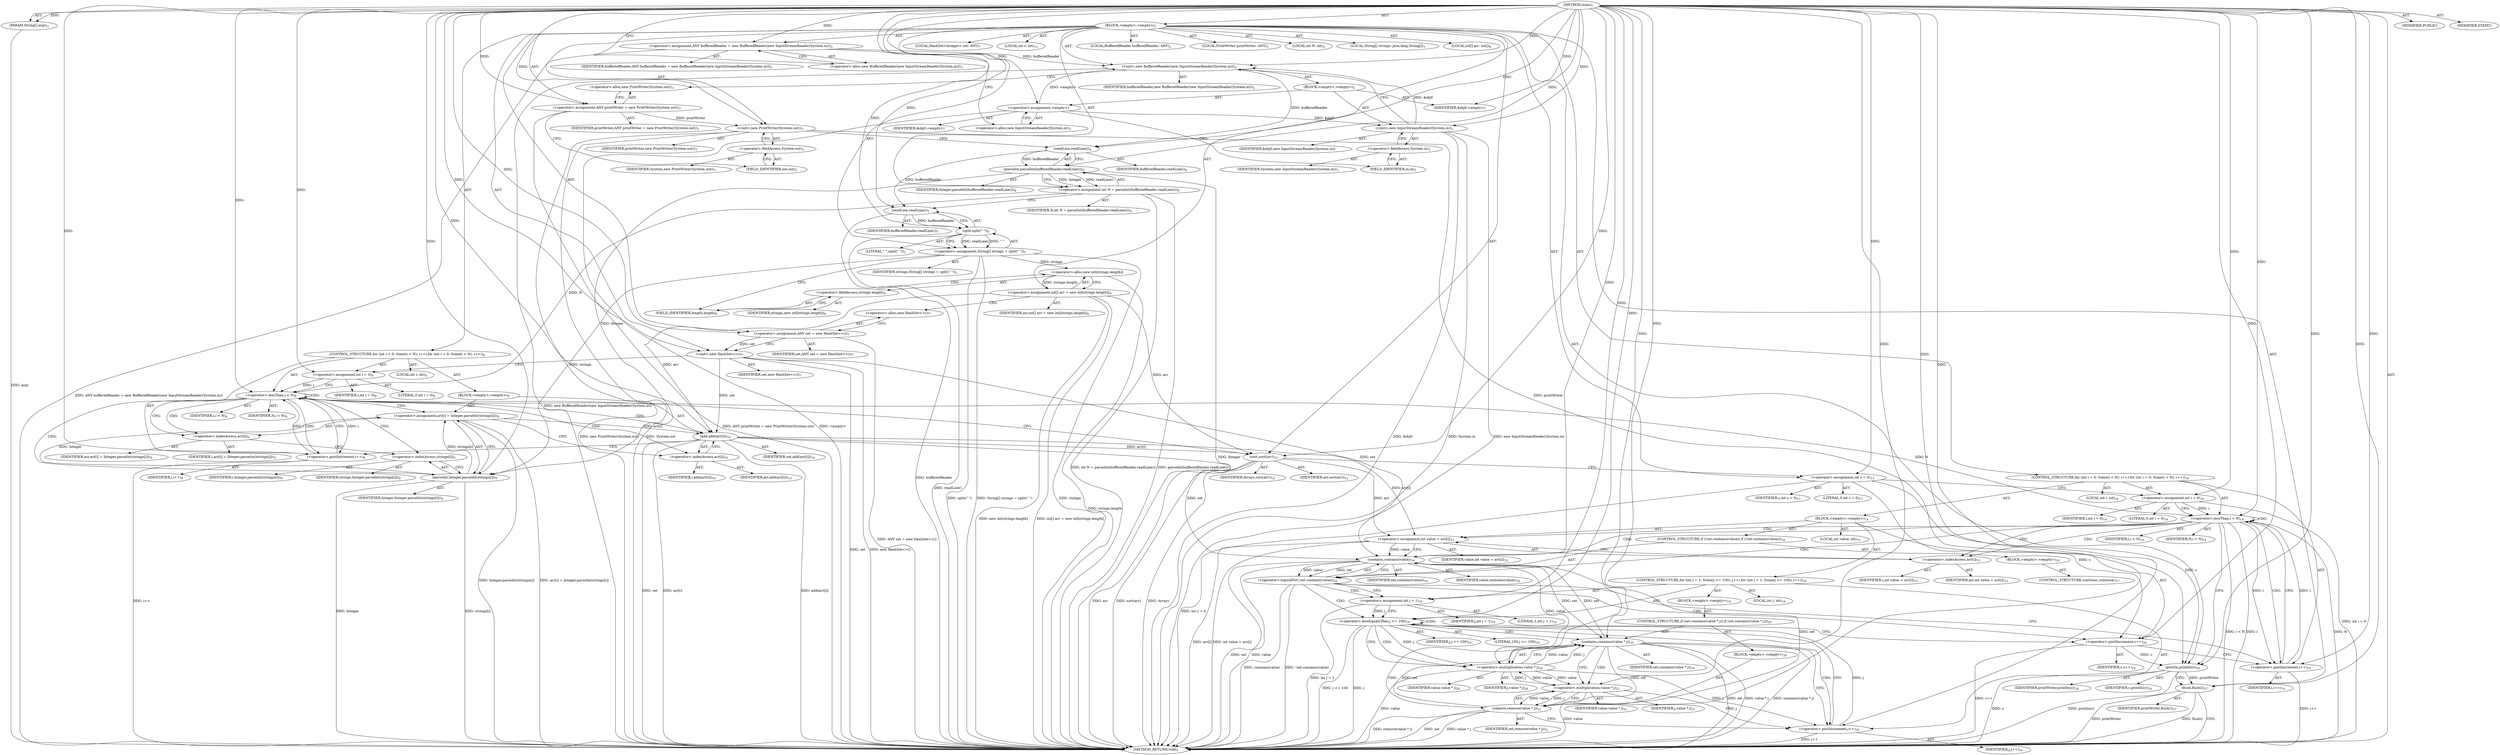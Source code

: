 digraph "main" {  
"23" [label = <(METHOD,main)<SUB>1</SUB>> ]
"24" [label = <(PARAM,String[] args)<SUB>1</SUB>> ]
"25" [label = <(BLOCK,&lt;empty&gt;,&lt;empty&gt;)<SUB>1</SUB>> ]
"4" [label = <(LOCAL,BufferedReader bufferedReader: ANY)<SUB>2</SUB>> ]
"26" [label = <(&lt;operator&gt;.assignment,ANY bufferedReader = new BufferedReader(new InputStreamReader(System.in)))<SUB>2</SUB>> ]
"27" [label = <(IDENTIFIER,bufferedReader,ANY bufferedReader = new BufferedReader(new InputStreamReader(System.in)))<SUB>2</SUB>> ]
"28" [label = <(&lt;operator&gt;.alloc,new BufferedReader(new InputStreamReader(System.in)))<SUB>2</SUB>> ]
"29" [label = <(&lt;init&gt;,new BufferedReader(new InputStreamReader(System.in)))<SUB>2</SUB>> ]
"3" [label = <(IDENTIFIER,bufferedReader,new BufferedReader(new InputStreamReader(System.in)))<SUB>2</SUB>> ]
"30" [label = <(BLOCK,&lt;empty&gt;,&lt;empty&gt;)<SUB>2</SUB>> ]
"31" [label = <(&lt;operator&gt;.assignment,&lt;empty&gt;)> ]
"32" [label = <(IDENTIFIER,$obj0,&lt;empty&gt;)> ]
"33" [label = <(&lt;operator&gt;.alloc,new InputStreamReader(System.in))<SUB>2</SUB>> ]
"34" [label = <(&lt;init&gt;,new InputStreamReader(System.in))<SUB>2</SUB>> ]
"35" [label = <(IDENTIFIER,$obj0,new InputStreamReader(System.in))> ]
"36" [label = <(&lt;operator&gt;.fieldAccess,System.in)<SUB>2</SUB>> ]
"37" [label = <(IDENTIFIER,System,new InputStreamReader(System.in))<SUB>2</SUB>> ]
"38" [label = <(FIELD_IDENTIFIER,in,in)<SUB>2</SUB>> ]
"39" [label = <(IDENTIFIER,$obj0,&lt;empty&gt;)> ]
"6" [label = <(LOCAL,PrintWriter printWriter: ANY)<SUB>3</SUB>> ]
"40" [label = <(&lt;operator&gt;.assignment,ANY printWriter = new PrintWriter(System.out))<SUB>3</SUB>> ]
"41" [label = <(IDENTIFIER,printWriter,ANY printWriter = new PrintWriter(System.out))<SUB>3</SUB>> ]
"42" [label = <(&lt;operator&gt;.alloc,new PrintWriter(System.out))<SUB>3</SUB>> ]
"43" [label = <(&lt;init&gt;,new PrintWriter(System.out))<SUB>3</SUB>> ]
"5" [label = <(IDENTIFIER,printWriter,new PrintWriter(System.out))<SUB>3</SUB>> ]
"44" [label = <(&lt;operator&gt;.fieldAccess,System.out)<SUB>3</SUB>> ]
"45" [label = <(IDENTIFIER,System,new PrintWriter(System.out))<SUB>3</SUB>> ]
"46" [label = <(FIELD_IDENTIFIER,out,out)<SUB>3</SUB>> ]
"47" [label = <(LOCAL,int N: int)<SUB>4</SUB>> ]
"48" [label = <(&lt;operator&gt;.assignment,int N = parseInt(bufferedReader.readLine()))<SUB>4</SUB>> ]
"49" [label = <(IDENTIFIER,N,int N = parseInt(bufferedReader.readLine()))<SUB>4</SUB>> ]
"50" [label = <(parseInt,parseInt(bufferedReader.readLine()))<SUB>4</SUB>> ]
"51" [label = <(IDENTIFIER,Integer,parseInt(bufferedReader.readLine()))<SUB>4</SUB>> ]
"52" [label = <(readLine,readLine())<SUB>4</SUB>> ]
"53" [label = <(IDENTIFIER,bufferedReader,readLine())<SUB>4</SUB>> ]
"54" [label = <(LOCAL,String[] strings: java.lang.String[])<SUB>5</SUB>> ]
"55" [label = <(&lt;operator&gt;.assignment,String[] strings = split(&quot; &quot;))<SUB>5</SUB>> ]
"56" [label = <(IDENTIFIER,strings,String[] strings = split(&quot; &quot;))<SUB>5</SUB>> ]
"57" [label = <(split,split(&quot; &quot;))<SUB>5</SUB>> ]
"58" [label = <(readLine,readLine())<SUB>5</SUB>> ]
"59" [label = <(IDENTIFIER,bufferedReader,readLine())<SUB>5</SUB>> ]
"60" [label = <(LITERAL,&quot; &quot;,split(&quot; &quot;))<SUB>5</SUB>> ]
"61" [label = <(LOCAL,int[] arr: int[])<SUB>6</SUB>> ]
"62" [label = <(&lt;operator&gt;.assignment,int[] arr = new int[strings.length])<SUB>6</SUB>> ]
"63" [label = <(IDENTIFIER,arr,int[] arr = new int[strings.length])<SUB>6</SUB>> ]
"64" [label = <(&lt;operator&gt;.alloc,new int[strings.length])> ]
"65" [label = <(&lt;operator&gt;.fieldAccess,strings.length)<SUB>6</SUB>> ]
"66" [label = <(IDENTIFIER,strings,new int[strings.length])<SUB>6</SUB>> ]
"67" [label = <(FIELD_IDENTIFIER,length,length)<SUB>6</SUB>> ]
"8" [label = <(LOCAL,HashSet&lt;Integer&gt; set: ANY)<SUB>7</SUB>> ]
"68" [label = <(&lt;operator&gt;.assignment,ANY set = new HashSet&lt;&gt;())<SUB>7</SUB>> ]
"69" [label = <(IDENTIFIER,set,ANY set = new HashSet&lt;&gt;())<SUB>7</SUB>> ]
"70" [label = <(&lt;operator&gt;.alloc,new HashSet&lt;&gt;())<SUB>7</SUB>> ]
"71" [label = <(&lt;init&gt;,new HashSet&lt;&gt;())<SUB>7</SUB>> ]
"7" [label = <(IDENTIFIER,set,new HashSet&lt;&gt;())<SUB>7</SUB>> ]
"72" [label = <(CONTROL_STRUCTURE,for (int i = 0; Some(i &lt; N); i++),for (int i = 0; Some(i &lt; N); i++))<SUB>8</SUB>> ]
"73" [label = <(LOCAL,int i: int)<SUB>8</SUB>> ]
"74" [label = <(&lt;operator&gt;.assignment,int i = 0)<SUB>8</SUB>> ]
"75" [label = <(IDENTIFIER,i,int i = 0)<SUB>8</SUB>> ]
"76" [label = <(LITERAL,0,int i = 0)<SUB>8</SUB>> ]
"77" [label = <(&lt;operator&gt;.lessThan,i &lt; N)<SUB>8</SUB>> ]
"78" [label = <(IDENTIFIER,i,i &lt; N)<SUB>8</SUB>> ]
"79" [label = <(IDENTIFIER,N,i &lt; N)<SUB>8</SUB>> ]
"80" [label = <(&lt;operator&gt;.postIncrement,i++)<SUB>8</SUB>> ]
"81" [label = <(IDENTIFIER,i,i++)<SUB>8</SUB>> ]
"82" [label = <(BLOCK,&lt;empty&gt;,&lt;empty&gt;)<SUB>8</SUB>> ]
"83" [label = <(&lt;operator&gt;.assignment,arr[i] = Integer.parseInt(strings[i]))<SUB>9</SUB>> ]
"84" [label = <(&lt;operator&gt;.indexAccess,arr[i])<SUB>9</SUB>> ]
"85" [label = <(IDENTIFIER,arr,arr[i] = Integer.parseInt(strings[i]))<SUB>9</SUB>> ]
"86" [label = <(IDENTIFIER,i,arr[i] = Integer.parseInt(strings[i]))<SUB>9</SUB>> ]
"87" [label = <(parseInt,Integer.parseInt(strings[i]))<SUB>9</SUB>> ]
"88" [label = <(IDENTIFIER,Integer,Integer.parseInt(strings[i]))<SUB>9</SUB>> ]
"89" [label = <(&lt;operator&gt;.indexAccess,strings[i])<SUB>9</SUB>> ]
"90" [label = <(IDENTIFIER,strings,Integer.parseInt(strings[i]))<SUB>9</SUB>> ]
"91" [label = <(IDENTIFIER,i,Integer.parseInt(strings[i]))<SUB>9</SUB>> ]
"92" [label = <(add,add(arr[i]))<SUB>10</SUB>> ]
"93" [label = <(IDENTIFIER,set,add(arr[i]))<SUB>10</SUB>> ]
"94" [label = <(&lt;operator&gt;.indexAccess,arr[i])<SUB>10</SUB>> ]
"95" [label = <(IDENTIFIER,arr,add(arr[i]))<SUB>10</SUB>> ]
"96" [label = <(IDENTIFIER,i,add(arr[i]))<SUB>10</SUB>> ]
"97" [label = <(sort,sort(arr))<SUB>12</SUB>> ]
"98" [label = <(IDENTIFIER,Arrays,sort(arr))<SUB>12</SUB>> ]
"99" [label = <(IDENTIFIER,arr,sort(arr))<SUB>12</SUB>> ]
"100" [label = <(LOCAL,int c: int)<SUB>13</SUB>> ]
"101" [label = <(&lt;operator&gt;.assignment,int c = 0)<SUB>13</SUB>> ]
"102" [label = <(IDENTIFIER,c,int c = 0)<SUB>13</SUB>> ]
"103" [label = <(LITERAL,0,int c = 0)<SUB>13</SUB>> ]
"104" [label = <(CONTROL_STRUCTURE,for (int i = 0; Some(i &lt; N); i++),for (int i = 0; Some(i &lt; N); i++))<SUB>14</SUB>> ]
"105" [label = <(LOCAL,int i: int)<SUB>14</SUB>> ]
"106" [label = <(&lt;operator&gt;.assignment,int i = 0)<SUB>14</SUB>> ]
"107" [label = <(IDENTIFIER,i,int i = 0)<SUB>14</SUB>> ]
"108" [label = <(LITERAL,0,int i = 0)<SUB>14</SUB>> ]
"109" [label = <(&lt;operator&gt;.lessThan,i &lt; N)<SUB>14</SUB>> ]
"110" [label = <(IDENTIFIER,i,i &lt; N)<SUB>14</SUB>> ]
"111" [label = <(IDENTIFIER,N,i &lt; N)<SUB>14</SUB>> ]
"112" [label = <(&lt;operator&gt;.postIncrement,i++)<SUB>14</SUB>> ]
"113" [label = <(IDENTIFIER,i,i++)<SUB>14</SUB>> ]
"114" [label = <(BLOCK,&lt;empty&gt;,&lt;empty&gt;)<SUB>14</SUB>> ]
"115" [label = <(LOCAL,int value: int)<SUB>15</SUB>> ]
"116" [label = <(&lt;operator&gt;.assignment,int value = arr[i])<SUB>15</SUB>> ]
"117" [label = <(IDENTIFIER,value,int value = arr[i])<SUB>15</SUB>> ]
"118" [label = <(&lt;operator&gt;.indexAccess,arr[i])<SUB>15</SUB>> ]
"119" [label = <(IDENTIFIER,arr,int value = arr[i])<SUB>15</SUB>> ]
"120" [label = <(IDENTIFIER,i,int value = arr[i])<SUB>15</SUB>> ]
"121" [label = <(CONTROL_STRUCTURE,if (!set.contains(value)),if (!set.contains(value)))<SUB>16</SUB>> ]
"122" [label = <(&lt;operator&gt;.logicalNot,!set.contains(value))<SUB>16</SUB>> ]
"123" [label = <(contains,contains(value))<SUB>16</SUB>> ]
"124" [label = <(IDENTIFIER,set,contains(value))<SUB>16</SUB>> ]
"125" [label = <(IDENTIFIER,value,contains(value))<SUB>16</SUB>> ]
"126" [label = <(BLOCK,&lt;empty&gt;,&lt;empty&gt;)<SUB>16</SUB>> ]
"127" [label = <(CONTROL_STRUCTURE,continue;,continue;)<SUB>17</SUB>> ]
"128" [label = <(CONTROL_STRUCTURE,for (int j = 1; Some(j &lt;= 100); j++),for (int j = 1; Some(j &lt;= 100); j++))<SUB>19</SUB>> ]
"129" [label = <(LOCAL,int j: int)<SUB>19</SUB>> ]
"130" [label = <(&lt;operator&gt;.assignment,int j = 1)<SUB>19</SUB>> ]
"131" [label = <(IDENTIFIER,j,int j = 1)<SUB>19</SUB>> ]
"132" [label = <(LITERAL,1,int j = 1)<SUB>19</SUB>> ]
"133" [label = <(&lt;operator&gt;.lessEqualsThan,j &lt;= 100)<SUB>19</SUB>> ]
"134" [label = <(IDENTIFIER,j,j &lt;= 100)<SUB>19</SUB>> ]
"135" [label = <(LITERAL,100,j &lt;= 100)<SUB>19</SUB>> ]
"136" [label = <(&lt;operator&gt;.postIncrement,j++)<SUB>19</SUB>> ]
"137" [label = <(IDENTIFIER,j,j++)<SUB>19</SUB>> ]
"138" [label = <(BLOCK,&lt;empty&gt;,&lt;empty&gt;)<SUB>19</SUB>> ]
"139" [label = <(CONTROL_STRUCTURE,if (set.contains(value * j)),if (set.contains(value * j)))<SUB>20</SUB>> ]
"140" [label = <(contains,contains(value * j))<SUB>20</SUB>> ]
"141" [label = <(IDENTIFIER,set,contains(value * j))<SUB>20</SUB>> ]
"142" [label = <(&lt;operator&gt;.multiplication,value * j)<SUB>20</SUB>> ]
"143" [label = <(IDENTIFIER,value,value * j)<SUB>20</SUB>> ]
"144" [label = <(IDENTIFIER,j,value * j)<SUB>20</SUB>> ]
"145" [label = <(BLOCK,&lt;empty&gt;,&lt;empty&gt;)<SUB>20</SUB>> ]
"146" [label = <(remove,remove(value * j))<SUB>21</SUB>> ]
"147" [label = <(IDENTIFIER,set,remove(value * j))<SUB>21</SUB>> ]
"148" [label = <(&lt;operator&gt;.multiplication,value * j)<SUB>21</SUB>> ]
"149" [label = <(IDENTIFIER,value,value * j)<SUB>21</SUB>> ]
"150" [label = <(IDENTIFIER,j,value * j)<SUB>21</SUB>> ]
"151" [label = <(&lt;operator&gt;.postIncrement,c++)<SUB>24</SUB>> ]
"152" [label = <(IDENTIFIER,c,c++)<SUB>24</SUB>> ]
"153" [label = <(println,println(c))<SUB>26</SUB>> ]
"154" [label = <(IDENTIFIER,printWriter,println(c))<SUB>26</SUB>> ]
"155" [label = <(IDENTIFIER,c,println(c))<SUB>26</SUB>> ]
"156" [label = <(flush,flush())<SUB>27</SUB>> ]
"157" [label = <(IDENTIFIER,printWriter,flush())<SUB>27</SUB>> ]
"158" [label = <(MODIFIER,PUBLIC)> ]
"159" [label = <(MODIFIER,STATIC)> ]
"160" [label = <(METHOD_RETURN,void)<SUB>1</SUB>> ]
  "23" -> "24"  [ label = "AST: "] 
  "23" -> "25"  [ label = "AST: "] 
  "23" -> "158"  [ label = "AST: "] 
  "23" -> "159"  [ label = "AST: "] 
  "23" -> "160"  [ label = "AST: "] 
  "25" -> "4"  [ label = "AST: "] 
  "25" -> "26"  [ label = "AST: "] 
  "25" -> "29"  [ label = "AST: "] 
  "25" -> "6"  [ label = "AST: "] 
  "25" -> "40"  [ label = "AST: "] 
  "25" -> "43"  [ label = "AST: "] 
  "25" -> "47"  [ label = "AST: "] 
  "25" -> "48"  [ label = "AST: "] 
  "25" -> "54"  [ label = "AST: "] 
  "25" -> "55"  [ label = "AST: "] 
  "25" -> "61"  [ label = "AST: "] 
  "25" -> "62"  [ label = "AST: "] 
  "25" -> "8"  [ label = "AST: "] 
  "25" -> "68"  [ label = "AST: "] 
  "25" -> "71"  [ label = "AST: "] 
  "25" -> "72"  [ label = "AST: "] 
  "25" -> "97"  [ label = "AST: "] 
  "25" -> "100"  [ label = "AST: "] 
  "25" -> "101"  [ label = "AST: "] 
  "25" -> "104"  [ label = "AST: "] 
  "25" -> "153"  [ label = "AST: "] 
  "25" -> "156"  [ label = "AST: "] 
  "26" -> "27"  [ label = "AST: "] 
  "26" -> "28"  [ label = "AST: "] 
  "29" -> "3"  [ label = "AST: "] 
  "29" -> "30"  [ label = "AST: "] 
  "30" -> "31"  [ label = "AST: "] 
  "30" -> "34"  [ label = "AST: "] 
  "30" -> "39"  [ label = "AST: "] 
  "31" -> "32"  [ label = "AST: "] 
  "31" -> "33"  [ label = "AST: "] 
  "34" -> "35"  [ label = "AST: "] 
  "34" -> "36"  [ label = "AST: "] 
  "36" -> "37"  [ label = "AST: "] 
  "36" -> "38"  [ label = "AST: "] 
  "40" -> "41"  [ label = "AST: "] 
  "40" -> "42"  [ label = "AST: "] 
  "43" -> "5"  [ label = "AST: "] 
  "43" -> "44"  [ label = "AST: "] 
  "44" -> "45"  [ label = "AST: "] 
  "44" -> "46"  [ label = "AST: "] 
  "48" -> "49"  [ label = "AST: "] 
  "48" -> "50"  [ label = "AST: "] 
  "50" -> "51"  [ label = "AST: "] 
  "50" -> "52"  [ label = "AST: "] 
  "52" -> "53"  [ label = "AST: "] 
  "55" -> "56"  [ label = "AST: "] 
  "55" -> "57"  [ label = "AST: "] 
  "57" -> "58"  [ label = "AST: "] 
  "57" -> "60"  [ label = "AST: "] 
  "58" -> "59"  [ label = "AST: "] 
  "62" -> "63"  [ label = "AST: "] 
  "62" -> "64"  [ label = "AST: "] 
  "64" -> "65"  [ label = "AST: "] 
  "65" -> "66"  [ label = "AST: "] 
  "65" -> "67"  [ label = "AST: "] 
  "68" -> "69"  [ label = "AST: "] 
  "68" -> "70"  [ label = "AST: "] 
  "71" -> "7"  [ label = "AST: "] 
  "72" -> "73"  [ label = "AST: "] 
  "72" -> "74"  [ label = "AST: "] 
  "72" -> "77"  [ label = "AST: "] 
  "72" -> "80"  [ label = "AST: "] 
  "72" -> "82"  [ label = "AST: "] 
  "74" -> "75"  [ label = "AST: "] 
  "74" -> "76"  [ label = "AST: "] 
  "77" -> "78"  [ label = "AST: "] 
  "77" -> "79"  [ label = "AST: "] 
  "80" -> "81"  [ label = "AST: "] 
  "82" -> "83"  [ label = "AST: "] 
  "82" -> "92"  [ label = "AST: "] 
  "83" -> "84"  [ label = "AST: "] 
  "83" -> "87"  [ label = "AST: "] 
  "84" -> "85"  [ label = "AST: "] 
  "84" -> "86"  [ label = "AST: "] 
  "87" -> "88"  [ label = "AST: "] 
  "87" -> "89"  [ label = "AST: "] 
  "89" -> "90"  [ label = "AST: "] 
  "89" -> "91"  [ label = "AST: "] 
  "92" -> "93"  [ label = "AST: "] 
  "92" -> "94"  [ label = "AST: "] 
  "94" -> "95"  [ label = "AST: "] 
  "94" -> "96"  [ label = "AST: "] 
  "97" -> "98"  [ label = "AST: "] 
  "97" -> "99"  [ label = "AST: "] 
  "101" -> "102"  [ label = "AST: "] 
  "101" -> "103"  [ label = "AST: "] 
  "104" -> "105"  [ label = "AST: "] 
  "104" -> "106"  [ label = "AST: "] 
  "104" -> "109"  [ label = "AST: "] 
  "104" -> "112"  [ label = "AST: "] 
  "104" -> "114"  [ label = "AST: "] 
  "106" -> "107"  [ label = "AST: "] 
  "106" -> "108"  [ label = "AST: "] 
  "109" -> "110"  [ label = "AST: "] 
  "109" -> "111"  [ label = "AST: "] 
  "112" -> "113"  [ label = "AST: "] 
  "114" -> "115"  [ label = "AST: "] 
  "114" -> "116"  [ label = "AST: "] 
  "114" -> "121"  [ label = "AST: "] 
  "114" -> "128"  [ label = "AST: "] 
  "114" -> "151"  [ label = "AST: "] 
  "116" -> "117"  [ label = "AST: "] 
  "116" -> "118"  [ label = "AST: "] 
  "118" -> "119"  [ label = "AST: "] 
  "118" -> "120"  [ label = "AST: "] 
  "121" -> "122"  [ label = "AST: "] 
  "121" -> "126"  [ label = "AST: "] 
  "122" -> "123"  [ label = "AST: "] 
  "123" -> "124"  [ label = "AST: "] 
  "123" -> "125"  [ label = "AST: "] 
  "126" -> "127"  [ label = "AST: "] 
  "128" -> "129"  [ label = "AST: "] 
  "128" -> "130"  [ label = "AST: "] 
  "128" -> "133"  [ label = "AST: "] 
  "128" -> "136"  [ label = "AST: "] 
  "128" -> "138"  [ label = "AST: "] 
  "130" -> "131"  [ label = "AST: "] 
  "130" -> "132"  [ label = "AST: "] 
  "133" -> "134"  [ label = "AST: "] 
  "133" -> "135"  [ label = "AST: "] 
  "136" -> "137"  [ label = "AST: "] 
  "138" -> "139"  [ label = "AST: "] 
  "139" -> "140"  [ label = "AST: "] 
  "139" -> "145"  [ label = "AST: "] 
  "140" -> "141"  [ label = "AST: "] 
  "140" -> "142"  [ label = "AST: "] 
  "142" -> "143"  [ label = "AST: "] 
  "142" -> "144"  [ label = "AST: "] 
  "145" -> "146"  [ label = "AST: "] 
  "146" -> "147"  [ label = "AST: "] 
  "146" -> "148"  [ label = "AST: "] 
  "148" -> "149"  [ label = "AST: "] 
  "148" -> "150"  [ label = "AST: "] 
  "151" -> "152"  [ label = "AST: "] 
  "153" -> "154"  [ label = "AST: "] 
  "153" -> "155"  [ label = "AST: "] 
  "156" -> "157"  [ label = "AST: "] 
  "26" -> "33"  [ label = "CFG: "] 
  "29" -> "42"  [ label = "CFG: "] 
  "40" -> "46"  [ label = "CFG: "] 
  "43" -> "52"  [ label = "CFG: "] 
  "48" -> "58"  [ label = "CFG: "] 
  "55" -> "67"  [ label = "CFG: "] 
  "62" -> "70"  [ label = "CFG: "] 
  "68" -> "71"  [ label = "CFG: "] 
  "71" -> "74"  [ label = "CFG: "] 
  "97" -> "101"  [ label = "CFG: "] 
  "101" -> "106"  [ label = "CFG: "] 
  "153" -> "156"  [ label = "CFG: "] 
  "156" -> "160"  [ label = "CFG: "] 
  "28" -> "26"  [ label = "CFG: "] 
  "42" -> "40"  [ label = "CFG: "] 
  "44" -> "43"  [ label = "CFG: "] 
  "50" -> "48"  [ label = "CFG: "] 
  "57" -> "55"  [ label = "CFG: "] 
  "64" -> "62"  [ label = "CFG: "] 
  "70" -> "68"  [ label = "CFG: "] 
  "74" -> "77"  [ label = "CFG: "] 
  "77" -> "84"  [ label = "CFG: "] 
  "77" -> "97"  [ label = "CFG: "] 
  "80" -> "77"  [ label = "CFG: "] 
  "106" -> "109"  [ label = "CFG: "] 
  "109" -> "118"  [ label = "CFG: "] 
  "109" -> "153"  [ label = "CFG: "] 
  "112" -> "109"  [ label = "CFG: "] 
  "31" -> "38"  [ label = "CFG: "] 
  "34" -> "29"  [ label = "CFG: "] 
  "46" -> "44"  [ label = "CFG: "] 
  "52" -> "50"  [ label = "CFG: "] 
  "58" -> "57"  [ label = "CFG: "] 
  "65" -> "64"  [ label = "CFG: "] 
  "83" -> "94"  [ label = "CFG: "] 
  "92" -> "80"  [ label = "CFG: "] 
  "116" -> "123"  [ label = "CFG: "] 
  "151" -> "112"  [ label = "CFG: "] 
  "33" -> "31"  [ label = "CFG: "] 
  "36" -> "34"  [ label = "CFG: "] 
  "67" -> "65"  [ label = "CFG: "] 
  "84" -> "89"  [ label = "CFG: "] 
  "87" -> "83"  [ label = "CFG: "] 
  "94" -> "92"  [ label = "CFG: "] 
  "118" -> "116"  [ label = "CFG: "] 
  "122" -> "112"  [ label = "CFG: "] 
  "122" -> "130"  [ label = "CFG: "] 
  "130" -> "133"  [ label = "CFG: "] 
  "133" -> "142"  [ label = "CFG: "] 
  "133" -> "151"  [ label = "CFG: "] 
  "136" -> "133"  [ label = "CFG: "] 
  "38" -> "36"  [ label = "CFG: "] 
  "89" -> "87"  [ label = "CFG: "] 
  "123" -> "122"  [ label = "CFG: "] 
  "140" -> "148"  [ label = "CFG: "] 
  "140" -> "136"  [ label = "CFG: "] 
  "142" -> "140"  [ label = "CFG: "] 
  "146" -> "136"  [ label = "CFG: "] 
  "148" -> "146"  [ label = "CFG: "] 
  "23" -> "28"  [ label = "CFG: "] 
  "24" -> "160"  [ label = "DDG: args"] 
  "26" -> "160"  [ label = "DDG: ANY bufferedReader = new BufferedReader(new InputStreamReader(System.in))"] 
  "31" -> "160"  [ label = "DDG: &lt;empty&gt;"] 
  "34" -> "160"  [ label = "DDG: $obj0"] 
  "34" -> "160"  [ label = "DDG: System.in"] 
  "34" -> "160"  [ label = "DDG: new InputStreamReader(System.in)"] 
  "29" -> "160"  [ label = "DDG: new BufferedReader(new InputStreamReader(System.in))"] 
  "40" -> "160"  [ label = "DDG: ANY printWriter = new PrintWriter(System.out)"] 
  "43" -> "160"  [ label = "DDG: System.out"] 
  "43" -> "160"  [ label = "DDG: new PrintWriter(System.out)"] 
  "50" -> "160"  [ label = "DDG: Integer"] 
  "48" -> "160"  [ label = "DDG: parseInt(bufferedReader.readLine())"] 
  "48" -> "160"  [ label = "DDG: int N = parseInt(bufferedReader.readLine())"] 
  "55" -> "160"  [ label = "DDG: strings"] 
  "58" -> "160"  [ label = "DDG: bufferedReader"] 
  "57" -> "160"  [ label = "DDG: readLine()"] 
  "55" -> "160"  [ label = "DDG: split(&quot; &quot;)"] 
  "55" -> "160"  [ label = "DDG: String[] strings = split(&quot; &quot;)"] 
  "64" -> "160"  [ label = "DDG: strings.length"] 
  "62" -> "160"  [ label = "DDG: new int[strings.length]"] 
  "62" -> "160"  [ label = "DDG: int[] arr = new int[strings.length]"] 
  "68" -> "160"  [ label = "DDG: ANY set = new HashSet&lt;&gt;()"] 
  "71" -> "160"  [ label = "DDG: set"] 
  "71" -> "160"  [ label = "DDG: new HashSet&lt;&gt;()"] 
  "97" -> "160"  [ label = "DDG: arr"] 
  "97" -> "160"  [ label = "DDG: sort(arr)"] 
  "101" -> "160"  [ label = "DDG: int c = 0"] 
  "106" -> "160"  [ label = "DDG: int i = 0"] 
  "109" -> "160"  [ label = "DDG: i"] 
  "109" -> "160"  [ label = "DDG: N"] 
  "109" -> "160"  [ label = "DDG: i &lt; N"] 
  "153" -> "160"  [ label = "DDG: c"] 
  "153" -> "160"  [ label = "DDG: println(c)"] 
  "156" -> "160"  [ label = "DDG: printWriter"] 
  "156" -> "160"  [ label = "DDG: flush()"] 
  "116" -> "160"  [ label = "DDG: arr[i]"] 
  "116" -> "160"  [ label = "DDG: int value = arr[i]"] 
  "123" -> "160"  [ label = "DDG: set"] 
  "123" -> "160"  [ label = "DDG: value"] 
  "122" -> "160"  [ label = "DDG: contains(value)"] 
  "122" -> "160"  [ label = "DDG: !set.contains(value)"] 
  "130" -> "160"  [ label = "DDG: int j = 1"] 
  "133" -> "160"  [ label = "DDG: j"] 
  "133" -> "160"  [ label = "DDG: j &lt;= 100"] 
  "151" -> "160"  [ label = "DDG: c++"] 
  "140" -> "160"  [ label = "DDG: set"] 
  "142" -> "160"  [ label = "DDG: value"] 
  "140" -> "160"  [ label = "DDG: value * j"] 
  "140" -> "160"  [ label = "DDG: contains(value * j)"] 
  "146" -> "160"  [ label = "DDG: set"] 
  "148" -> "160"  [ label = "DDG: value"] 
  "146" -> "160"  [ label = "DDG: value * j"] 
  "146" -> "160"  [ label = "DDG: remove(value * j)"] 
  "136" -> "160"  [ label = "DDG: j++"] 
  "112" -> "160"  [ label = "DDG: i++"] 
  "87" -> "160"  [ label = "DDG: Integer"] 
  "87" -> "160"  [ label = "DDG: strings[i]"] 
  "83" -> "160"  [ label = "DDG: Integer.parseInt(strings[i])"] 
  "83" -> "160"  [ label = "DDG: arr[i] = Integer.parseInt(strings[i])"] 
  "92" -> "160"  [ label = "DDG: set"] 
  "92" -> "160"  [ label = "DDG: arr[i]"] 
  "92" -> "160"  [ label = "DDG: add(arr[i])"] 
  "80" -> "160"  [ label = "DDG: i++"] 
  "97" -> "160"  [ label = "DDG: Arrays"] 
  "23" -> "24"  [ label = "DDG: "] 
  "23" -> "26"  [ label = "DDG: "] 
  "23" -> "40"  [ label = "DDG: "] 
  "50" -> "48"  [ label = "DDG: Integer"] 
  "50" -> "48"  [ label = "DDG: readLine()"] 
  "57" -> "55"  [ label = "DDG: readLine()"] 
  "57" -> "55"  [ label = "DDG: &quot; &quot;"] 
  "64" -> "62"  [ label = "DDG: strings.length"] 
  "23" -> "68"  [ label = "DDG: "] 
  "23" -> "101"  [ label = "DDG: "] 
  "26" -> "29"  [ label = "DDG: bufferedReader"] 
  "23" -> "29"  [ label = "DDG: "] 
  "31" -> "29"  [ label = "DDG: &lt;empty&gt;"] 
  "34" -> "29"  [ label = "DDG: $obj0"] 
  "40" -> "43"  [ label = "DDG: printWriter"] 
  "23" -> "43"  [ label = "DDG: "] 
  "68" -> "71"  [ label = "DDG: set"] 
  "23" -> "71"  [ label = "DDG: "] 
  "23" -> "74"  [ label = "DDG: "] 
  "23" -> "97"  [ label = "DDG: "] 
  "62" -> "97"  [ label = "DDG: arr"] 
  "92" -> "97"  [ label = "DDG: arr[i]"] 
  "23" -> "106"  [ label = "DDG: "] 
  "43" -> "153"  [ label = "DDG: printWriter"] 
  "23" -> "153"  [ label = "DDG: "] 
  "101" -> "153"  [ label = "DDG: c"] 
  "151" -> "153"  [ label = "DDG: c"] 
  "153" -> "156"  [ label = "DDG: printWriter"] 
  "23" -> "156"  [ label = "DDG: "] 
  "23" -> "31"  [ label = "DDG: "] 
  "23" -> "39"  [ label = "DDG: "] 
  "23" -> "50"  [ label = "DDG: "] 
  "52" -> "50"  [ label = "DDG: bufferedReader"] 
  "58" -> "57"  [ label = "DDG: bufferedReader"] 
  "23" -> "57"  [ label = "DDG: "] 
  "55" -> "64"  [ label = "DDG: strings"] 
  "74" -> "77"  [ label = "DDG: i"] 
  "80" -> "77"  [ label = "DDG: i"] 
  "23" -> "77"  [ label = "DDG: "] 
  "48" -> "77"  [ label = "DDG: N"] 
  "77" -> "80"  [ label = "DDG: i"] 
  "23" -> "80"  [ label = "DDG: "] 
  "87" -> "83"  [ label = "DDG: Integer"] 
  "87" -> "83"  [ label = "DDG: strings[i]"] 
  "106" -> "109"  [ label = "DDG: i"] 
  "112" -> "109"  [ label = "DDG: i"] 
  "23" -> "109"  [ label = "DDG: "] 
  "77" -> "109"  [ label = "DDG: N"] 
  "109" -> "112"  [ label = "DDG: i"] 
  "23" -> "112"  [ label = "DDG: "] 
  "97" -> "116"  [ label = "DDG: arr"] 
  "92" -> "116"  [ label = "DDG: arr[i]"] 
  "31" -> "34"  [ label = "DDG: $obj0"] 
  "23" -> "34"  [ label = "DDG: "] 
  "29" -> "52"  [ label = "DDG: bufferedReader"] 
  "23" -> "52"  [ label = "DDG: "] 
  "52" -> "58"  [ label = "DDG: bufferedReader"] 
  "23" -> "58"  [ label = "DDG: "] 
  "71" -> "92"  [ label = "DDG: set"] 
  "23" -> "92"  [ label = "DDG: "] 
  "62" -> "92"  [ label = "DDG: arr"] 
  "83" -> "92"  [ label = "DDG: arr[i]"] 
  "23" -> "130"  [ label = "DDG: "] 
  "101" -> "151"  [ label = "DDG: c"] 
  "23" -> "151"  [ label = "DDG: "] 
  "50" -> "87"  [ label = "DDG: Integer"] 
  "23" -> "87"  [ label = "DDG: "] 
  "55" -> "87"  [ label = "DDG: strings"] 
  "123" -> "122"  [ label = "DDG: set"] 
  "123" -> "122"  [ label = "DDG: value"] 
  "130" -> "133"  [ label = "DDG: j"] 
  "136" -> "133"  [ label = "DDG: j"] 
  "23" -> "133"  [ label = "DDG: "] 
  "142" -> "136"  [ label = "DDG: j"] 
  "148" -> "136"  [ label = "DDG: j"] 
  "23" -> "136"  [ label = "DDG: "] 
  "71" -> "123"  [ label = "DDG: set"] 
  "140" -> "123"  [ label = "DDG: set"] 
  "146" -> "123"  [ label = "DDG: set"] 
  "92" -> "123"  [ label = "DDG: set"] 
  "23" -> "123"  [ label = "DDG: "] 
  "116" -> "123"  [ label = "DDG: value"] 
  "123" -> "140"  [ label = "DDG: set"] 
  "146" -> "140"  [ label = "DDG: set"] 
  "23" -> "140"  [ label = "DDG: "] 
  "142" -> "140"  [ label = "DDG: value"] 
  "142" -> "140"  [ label = "DDG: j"] 
  "123" -> "142"  [ label = "DDG: value"] 
  "148" -> "142"  [ label = "DDG: value"] 
  "23" -> "142"  [ label = "DDG: "] 
  "133" -> "142"  [ label = "DDG: j"] 
  "140" -> "146"  [ label = "DDG: set"] 
  "23" -> "146"  [ label = "DDG: "] 
  "148" -> "146"  [ label = "DDG: value"] 
  "148" -> "146"  [ label = "DDG: j"] 
  "142" -> "148"  [ label = "DDG: value"] 
  "23" -> "148"  [ label = "DDG: "] 
  "142" -> "148"  [ label = "DDG: j"] 
  "77" -> "94"  [ label = "CDG: "] 
  "77" -> "77"  [ label = "CDG: "] 
  "77" -> "89"  [ label = "CDG: "] 
  "77" -> "84"  [ label = "CDG: "] 
  "77" -> "92"  [ label = "CDG: "] 
  "77" -> "87"  [ label = "CDG: "] 
  "77" -> "80"  [ label = "CDG: "] 
  "77" -> "83"  [ label = "CDG: "] 
  "109" -> "116"  [ label = "CDG: "] 
  "109" -> "122"  [ label = "CDG: "] 
  "109" -> "123"  [ label = "CDG: "] 
  "109" -> "112"  [ label = "CDG: "] 
  "109" -> "118"  [ label = "CDG: "] 
  "109" -> "109"  [ label = "CDG: "] 
  "122" -> "151"  [ label = "CDG: "] 
  "122" -> "130"  [ label = "CDG: "] 
  "122" -> "133"  [ label = "CDG: "] 
  "133" -> "136"  [ label = "CDG: "] 
  "133" -> "142"  [ label = "CDG: "] 
  "133" -> "140"  [ label = "CDG: "] 
  "133" -> "133"  [ label = "CDG: "] 
  "140" -> "146"  [ label = "CDG: "] 
  "140" -> "148"  [ label = "CDG: "] 
}
